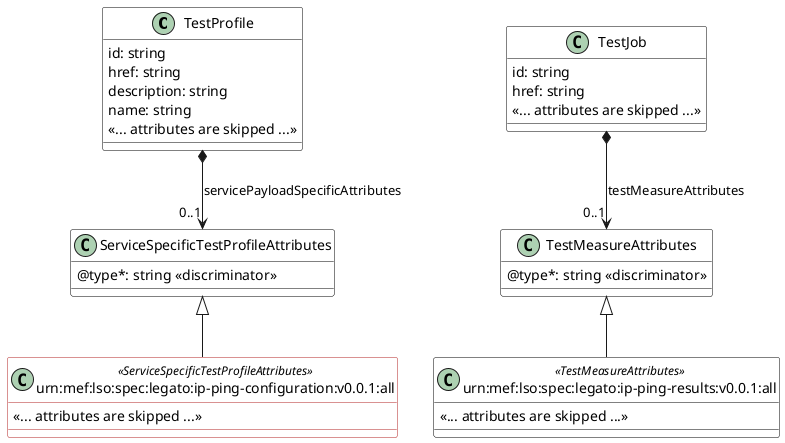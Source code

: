 @startuml extensionPattern
skinparam {
    ClassBackgroundColor White
    ClassBorderColor Black
    ClassBorderColor<<ServiceSpecificTestProfileAttributes>> FireBrick
    ClassBorderColor<<ResultPayload>> FireBrick
}
set namespaceSeparator none

class TestProfile {

    id: string
    href: string
    description: string
    name: string
    <<... attributes are skipped ...>>
}


class ServiceSpecificTestProfileAttributes {
    @type*: string <<discriminator>>
}


TestProfile *-->"0..1" ServiceSpecificTestProfileAttributes : servicePayloadSpecificAttributes

class urn:mef:lso:spec:legato:ip-ping-configuration:v0.0.1:all <<ServiceSpecificTestProfileAttributes>> {

    <<... attributes are skipped ...>>
}
ServiceSpecificTestProfileAttributes <|-- "urn:mef:lso:spec:legato:ip-ping-configuration:v0.0.1:all"



class TestJob {

    id: string 
    href: string 
    <<... attributes are skipped ...>>
}

class TestMeasureAttributes {
    @type*: string <<discriminator>>
}

TestJob *-->"0..1" TestMeasureAttributes : testMeasureAttributes

class urn:mef:lso:spec:legato:ip-ping-results:v0.0.1:all <<TestMeasureAttributes>> {

    <<... attributes are skipped ...>>
}
TestMeasureAttributes <|-- "urn:mef:lso:spec:legato:ip-ping-results:v0.0.1:all"


@enduml